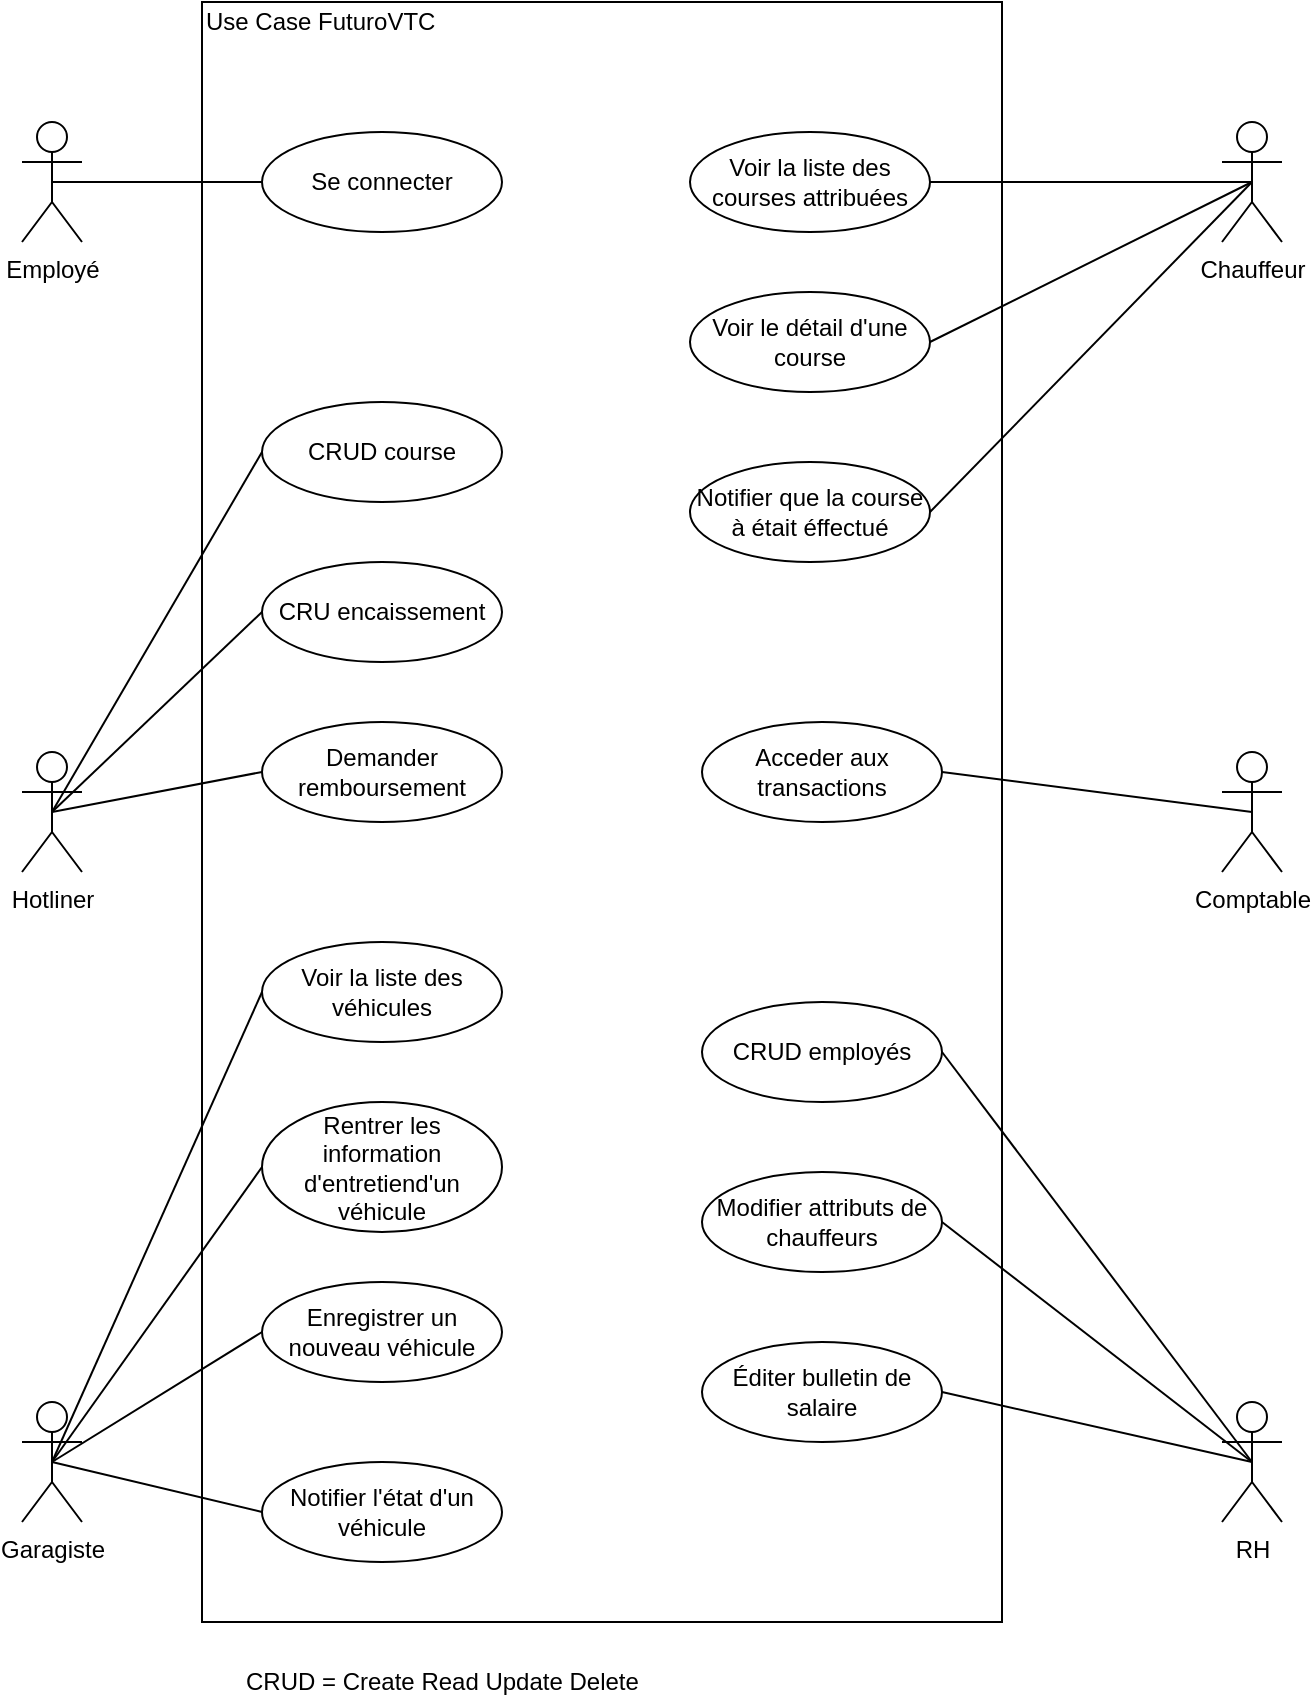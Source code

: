 <mxfile version="13.7.7" type="device"><diagram id="gNlHDzWU4snCcT60nY6W" name="Page-1"><mxGraphModel dx="1595" dy="747" grid="1" gridSize="10" guides="1" tooltips="1" connect="1" arrows="1" fold="1" page="1" pageScale="1" pageWidth="827" pageHeight="1169" math="0" shadow="0"><root><mxCell id="0"/><mxCell id="1" parent="0"/><mxCell id="UjeGb8fKueftzsjaofuj-1" value="Employé" style="shape=umlActor;verticalLabelPosition=bottom;verticalAlign=top;html=1;" parent="1" vertex="1"><mxGeometry x="80" y="90" width="30" height="60" as="geometry"/></mxCell><mxCell id="UjeGb8fKueftzsjaofuj-3" value="" style="rounded=0;whiteSpace=wrap;html=1;" parent="1" vertex="1"><mxGeometry x="170" y="30" width="400" height="810" as="geometry"/></mxCell><mxCell id="UjeGb8fKueftzsjaofuj-4" value="Hotliner" style="shape=umlActor;verticalLabelPosition=bottom;verticalAlign=top;html=1;outlineConnect=0;" parent="1" vertex="1"><mxGeometry x="80" y="405" width="30" height="60" as="geometry"/></mxCell><mxCell id="UjeGb8fKueftzsjaofuj-5" value="Garagiste" style="shape=umlActor;verticalLabelPosition=bottom;verticalAlign=top;html=1;outlineConnect=0;" parent="1" vertex="1"><mxGeometry x="80" y="730" width="30" height="60" as="geometry"/></mxCell><mxCell id="UjeGb8fKueftzsjaofuj-6" value="Chauffeur" style="shape=umlActor;verticalLabelPosition=bottom;verticalAlign=top;html=1;outlineConnect=0;" parent="1" vertex="1"><mxGeometry x="680" y="90" width="30" height="60" as="geometry"/></mxCell><mxCell id="UjeGb8fKueftzsjaofuj-7" value="Comptable" style="shape=umlActor;verticalLabelPosition=bottom;verticalAlign=top;html=1;outlineConnect=0;" parent="1" vertex="1"><mxGeometry x="680" y="405" width="30" height="60" as="geometry"/></mxCell><mxCell id="UjeGb8fKueftzsjaofuj-8" value="RH" style="shape=umlActor;verticalLabelPosition=bottom;verticalAlign=top;html=1;outlineConnect=0;" parent="1" vertex="1"><mxGeometry x="680" y="730" width="30" height="60" as="geometry"/></mxCell><mxCell id="UjeGb8fKueftzsjaofuj-12" value="Se connecter" style="ellipse;whiteSpace=wrap;html=1;" parent="1" vertex="1"><mxGeometry x="200" y="95" width="120" height="50" as="geometry"/></mxCell><mxCell id="UjeGb8fKueftzsjaofuj-13" value="" style="endArrow=none;html=1;entryX=0;entryY=0.5;entryDx=0;entryDy=0;exitX=0.5;exitY=0.5;exitDx=0;exitDy=0;exitPerimeter=0;" parent="1" source="UjeGb8fKueftzsjaofuj-1" target="UjeGb8fKueftzsjaofuj-12" edge="1"><mxGeometry width="50" height="50" relative="1" as="geometry"><mxPoint x="140" y="160" as="sourcePoint"/><mxPoint x="190" y="110" as="targetPoint"/></mxGeometry></mxCell><mxCell id="UjeGb8fKueftzsjaofuj-21" value="CRUD course" style="ellipse;whiteSpace=wrap;html=1;" parent="1" vertex="1"><mxGeometry x="200" y="230" width="120" height="50" as="geometry"/></mxCell><mxCell id="UjeGb8fKueftzsjaofuj-22" value="CRU encaissement" style="ellipse;whiteSpace=wrap;html=1;" parent="1" vertex="1"><mxGeometry x="200" y="310" width="120" height="50" as="geometry"/></mxCell><mxCell id="UjeGb8fKueftzsjaofuj-23" value="Demander remboursement" style="ellipse;whiteSpace=wrap;html=1;" parent="1" vertex="1"><mxGeometry x="200" y="390" width="120" height="50" as="geometry"/></mxCell><mxCell id="UjeGb8fKueftzsjaofuj-24" value="" style="endArrow=none;html=1;exitX=0.5;exitY=0.5;exitDx=0;exitDy=0;exitPerimeter=0;entryX=0;entryY=0.5;entryDx=0;entryDy=0;" parent="1" source="UjeGb8fKueftzsjaofuj-4" target="UjeGb8fKueftzsjaofuj-21" edge="1"><mxGeometry width="50" height="50" relative="1" as="geometry"><mxPoint x="120" y="310" as="sourcePoint"/><mxPoint x="170" y="260" as="targetPoint"/></mxGeometry></mxCell><mxCell id="UjeGb8fKueftzsjaofuj-25" value="" style="endArrow=none;html=1;entryX=0;entryY=0.5;entryDx=0;entryDy=0;exitX=0.5;exitY=0.5;exitDx=0;exitDy=0;exitPerimeter=0;" parent="1" source="UjeGb8fKueftzsjaofuj-4" target="UjeGb8fKueftzsjaofuj-22" edge="1"><mxGeometry width="50" height="50" relative="1" as="geometry"><mxPoint x="120" y="450" as="sourcePoint"/><mxPoint x="170" y="400" as="targetPoint"/></mxGeometry></mxCell><mxCell id="UjeGb8fKueftzsjaofuj-26" value="" style="endArrow=none;html=1;entryX=0;entryY=0.5;entryDx=0;entryDy=0;exitX=0.5;exitY=0.5;exitDx=0;exitDy=0;exitPerimeter=0;" parent="1" source="UjeGb8fKueftzsjaofuj-4" target="UjeGb8fKueftzsjaofuj-23" edge="1"><mxGeometry width="50" height="50" relative="1" as="geometry"><mxPoint x="100" y="550" as="sourcePoint"/><mxPoint x="150" y="500" as="targetPoint"/></mxGeometry></mxCell><mxCell id="UjeGb8fKueftzsjaofuj-29" value="Voir la liste des courses attribuées" style="ellipse;whiteSpace=wrap;html=1;" parent="1" vertex="1"><mxGeometry x="414" y="95" width="120" height="50" as="geometry"/></mxCell><mxCell id="UjeGb8fKueftzsjaofuj-30" value="Voir le détail d'une course" style="ellipse;whiteSpace=wrap;html=1;" parent="1" vertex="1"><mxGeometry x="414" y="175" width="120" height="50" as="geometry"/></mxCell><mxCell id="UjeGb8fKueftzsjaofuj-32" value="Notifier que la course à était éffectué" style="ellipse;whiteSpace=wrap;html=1;" parent="1" vertex="1"><mxGeometry x="414" y="260" width="120" height="50" as="geometry"/></mxCell><mxCell id="UjeGb8fKueftzsjaofuj-33" value="" style="endArrow=none;html=1;entryX=0.5;entryY=0.5;entryDx=0;entryDy=0;entryPerimeter=0;exitX=1;exitY=0.5;exitDx=0;exitDy=0;" parent="1" source="UjeGb8fKueftzsjaofuj-29" target="UjeGb8fKueftzsjaofuj-6" edge="1"><mxGeometry width="50" height="50" relative="1" as="geometry"><mxPoint x="570" y="190" as="sourcePoint"/><mxPoint x="620" y="140" as="targetPoint"/></mxGeometry></mxCell><mxCell id="UjeGb8fKueftzsjaofuj-34" value="" style="endArrow=none;html=1;entryX=0.5;entryY=0.5;entryDx=0;entryDy=0;entryPerimeter=0;exitX=1;exitY=0.5;exitDx=0;exitDy=0;" parent="1" source="UjeGb8fKueftzsjaofuj-30" target="UjeGb8fKueftzsjaofuj-6" edge="1"><mxGeometry width="50" height="50" relative="1" as="geometry"><mxPoint x="590" y="230" as="sourcePoint"/><mxPoint x="640" y="180" as="targetPoint"/></mxGeometry></mxCell><mxCell id="UjeGb8fKueftzsjaofuj-35" value="" style="endArrow=none;html=1;entryX=0.5;entryY=0.5;entryDx=0;entryDy=0;entryPerimeter=0;exitX=1;exitY=0.5;exitDx=0;exitDy=0;" parent="1" source="UjeGb8fKueftzsjaofuj-32" target="UjeGb8fKueftzsjaofuj-6" edge="1"><mxGeometry width="50" height="50" relative="1" as="geometry"><mxPoint x="600" y="260" as="sourcePoint"/><mxPoint x="650" y="210" as="targetPoint"/></mxGeometry></mxCell><mxCell id="UjeGb8fKueftzsjaofuj-38" value="Voir la liste des véhicules" style="ellipse;whiteSpace=wrap;html=1;" parent="1" vertex="1"><mxGeometry x="200" y="500" width="120" height="50" as="geometry"/></mxCell><mxCell id="UjeGb8fKueftzsjaofuj-39" value="&lt;div&gt;Rentrer les information d'entretiend'un véhicule&lt;/div&gt;" style="ellipse;whiteSpace=wrap;html=1;" parent="1" vertex="1"><mxGeometry x="200" y="580" width="120" height="65" as="geometry"/></mxCell><mxCell id="UjeGb8fKueftzsjaofuj-40" value="Enregistrer un nouveau véhicule" style="ellipse;whiteSpace=wrap;html=1;" parent="1" vertex="1"><mxGeometry x="200" y="670" width="120" height="50" as="geometry"/></mxCell><mxCell id="UjeGb8fKueftzsjaofuj-41" value="Notifier l'état d'un véhicule" style="ellipse;whiteSpace=wrap;html=1;" parent="1" vertex="1"><mxGeometry x="200" y="760" width="120" height="50" as="geometry"/></mxCell><mxCell id="UjeGb8fKueftzsjaofuj-42" value="" style="endArrow=none;html=1;entryX=0;entryY=0.5;entryDx=0;entryDy=0;exitX=0.5;exitY=0.5;exitDx=0;exitDy=0;exitPerimeter=0;" parent="1" source="UjeGb8fKueftzsjaofuj-5" target="UjeGb8fKueftzsjaofuj-38" edge="1"><mxGeometry width="50" height="50" relative="1" as="geometry"><mxPoint x="80" y="670" as="sourcePoint"/><mxPoint x="130" y="620" as="targetPoint"/></mxGeometry></mxCell><mxCell id="UjeGb8fKueftzsjaofuj-43" value="" style="endArrow=none;html=1;entryX=0;entryY=0.5;entryDx=0;entryDy=0;exitX=0.5;exitY=0.5;exitDx=0;exitDy=0;exitPerimeter=0;" parent="1" source="UjeGb8fKueftzsjaofuj-5" target="UjeGb8fKueftzsjaofuj-40" edge="1"><mxGeometry width="50" height="50" relative="1" as="geometry"><mxPoint x="130" y="780" as="sourcePoint"/><mxPoint x="180" y="730" as="targetPoint"/></mxGeometry></mxCell><mxCell id="UjeGb8fKueftzsjaofuj-44" value="" style="endArrow=none;html=1;entryX=0;entryY=0.5;entryDx=0;entryDy=0;exitX=0.5;exitY=0.5;exitDx=0;exitDy=0;exitPerimeter=0;" parent="1" source="UjeGb8fKueftzsjaofuj-5" target="UjeGb8fKueftzsjaofuj-39" edge="1"><mxGeometry width="50" height="50" relative="1" as="geometry"><mxPoint x="120" y="830" as="sourcePoint"/><mxPoint x="170" y="780" as="targetPoint"/></mxGeometry></mxCell><mxCell id="UjeGb8fKueftzsjaofuj-45" value="" style="endArrow=none;html=1;entryX=0;entryY=0.5;entryDx=0;entryDy=0;exitX=0.5;exitY=0.5;exitDx=0;exitDy=0;exitPerimeter=0;" parent="1" source="UjeGb8fKueftzsjaofuj-5" target="UjeGb8fKueftzsjaofuj-41" edge="1"><mxGeometry width="50" height="50" relative="1" as="geometry"><mxPoint x="90" y="890" as="sourcePoint"/><mxPoint x="140" y="840" as="targetPoint"/></mxGeometry></mxCell><mxCell id="UjeGb8fKueftzsjaofuj-46" value="Acceder aux transactions" style="ellipse;whiteSpace=wrap;html=1;" parent="1" vertex="1"><mxGeometry x="420" y="390" width="120" height="50" as="geometry"/></mxCell><mxCell id="UjeGb8fKueftzsjaofuj-47" value="" style="endArrow=none;html=1;entryX=0.5;entryY=0.5;entryDx=0;entryDy=0;entryPerimeter=0;exitX=1;exitY=0.5;exitDx=0;exitDy=0;" parent="1" source="UjeGb8fKueftzsjaofuj-46" target="UjeGb8fKueftzsjaofuj-7" edge="1"><mxGeometry width="50" height="50" relative="1" as="geometry"><mxPoint x="570" y="480" as="sourcePoint"/><mxPoint x="620" y="430" as="targetPoint"/></mxGeometry></mxCell><mxCell id="UjeGb8fKueftzsjaofuj-48" value="CRUD employés" style="ellipse;whiteSpace=wrap;html=1;" parent="1" vertex="1"><mxGeometry x="420" y="530" width="120" height="50" as="geometry"/></mxCell><mxCell id="UjeGb8fKueftzsjaofuj-49" value="Modifier attributs de chauffeurs" style="ellipse;whiteSpace=wrap;html=1;" parent="1" vertex="1"><mxGeometry x="420" y="615" width="120" height="50" as="geometry"/></mxCell><mxCell id="UjeGb8fKueftzsjaofuj-50" value="Éditer bulletin de salaire" style="ellipse;whiteSpace=wrap;html=1;" parent="1" vertex="1"><mxGeometry x="420" y="700" width="120" height="50" as="geometry"/></mxCell><mxCell id="UjeGb8fKueftzsjaofuj-51" value="" style="endArrow=none;html=1;entryX=1;entryY=0.5;entryDx=0;entryDy=0;exitX=0.5;exitY=0.5;exitDx=0;exitDy=0;exitPerimeter=0;" parent="1" source="UjeGb8fKueftzsjaofuj-8" target="UjeGb8fKueftzsjaofuj-48" edge="1"><mxGeometry width="50" height="50" relative="1" as="geometry"><mxPoint x="610" y="700" as="sourcePoint"/><mxPoint x="660" y="650" as="targetPoint"/></mxGeometry></mxCell><mxCell id="UjeGb8fKueftzsjaofuj-52" value="" style="endArrow=none;html=1;entryX=0.5;entryY=0.5;entryDx=0;entryDy=0;entryPerimeter=0;exitX=1;exitY=0.5;exitDx=0;exitDy=0;" parent="1" source="UjeGb8fKueftzsjaofuj-49" target="UjeGb8fKueftzsjaofuj-8" edge="1"><mxGeometry width="50" height="50" relative="1" as="geometry"><mxPoint x="610" y="840" as="sourcePoint"/><mxPoint x="660" y="790" as="targetPoint"/></mxGeometry></mxCell><mxCell id="UjeGb8fKueftzsjaofuj-53" value="" style="endArrow=none;html=1;entryX=0.5;entryY=0.5;entryDx=0;entryDy=0;entryPerimeter=0;exitX=1;exitY=0.5;exitDx=0;exitDy=0;" parent="1" source="UjeGb8fKueftzsjaofuj-50" target="UjeGb8fKueftzsjaofuj-8" edge="1"><mxGeometry width="50" height="50" relative="1" as="geometry"><mxPoint x="580" y="840" as="sourcePoint"/><mxPoint x="630" y="790" as="targetPoint"/></mxGeometry></mxCell><mxCell id="UjeGb8fKueftzsjaofuj-54" value="Use Case FuturoVTC" style="text;html=1;strokeColor=none;fillColor=none;align=left;verticalAlign=middle;whiteSpace=wrap;rounded=0;" parent="1" vertex="1"><mxGeometry x="170" y="30" width="400" height="20" as="geometry"/></mxCell><mxCell id="e4LlQWwiE7eZpJrWdwVU-1" value="CRUD = Create Read Update Delete" style="text;html=1;strokeColor=none;fillColor=none;align=left;verticalAlign=middle;whiteSpace=wrap;rounded=0;" vertex="1" parent="1"><mxGeometry x="190" y="860" width="210" height="20" as="geometry"/></mxCell></root></mxGraphModel></diagram></mxfile>